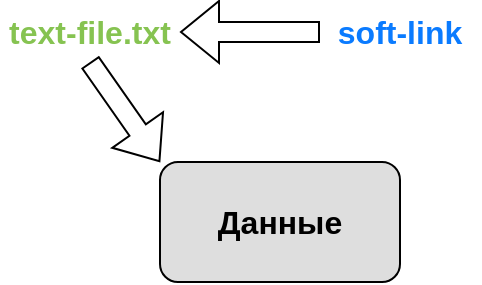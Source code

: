 <mxfile version="21.3.7" type="device">
  <diagram name="Страница 1" id="iQbyq5fuf7B05cyNNyje">
    <mxGraphModel dx="880" dy="544" grid="1" gridSize="10" guides="1" tooltips="1" connect="1" arrows="1" fold="1" page="1" pageScale="1" pageWidth="827" pageHeight="1169" math="0" shadow="0">
      <root>
        <mxCell id="0" />
        <mxCell id="1" parent="0" />
        <mxCell id="1rSZLXA4fahLaEwm1x6w-1" value="&lt;font color=&quot;#86c351&quot; style=&quot;font-size: 16px;&quot;&gt;&lt;b&gt;text-file.txt&lt;/b&gt;&lt;/font&gt;" style="text;html=1;strokeColor=none;fillColor=none;align=center;verticalAlign=middle;whiteSpace=wrap;rounded=0;" parent="1" vertex="1">
          <mxGeometry x="40" y="40" width="90" height="30" as="geometry" />
        </mxCell>
        <mxCell id="1rSZLXA4fahLaEwm1x6w-2" value="&lt;font color=&quot;#0a7bff&quot; style=&quot;font-size: 16px;&quot;&gt;&lt;b&gt;soft-link&lt;/b&gt;&lt;/font&gt;" style="text;html=1;strokeColor=none;fillColor=none;align=center;verticalAlign=middle;whiteSpace=wrap;rounded=0;" parent="1" vertex="1">
          <mxGeometry x="200" y="40" width="80" height="30" as="geometry" />
        </mxCell>
        <mxCell id="1rSZLXA4fahLaEwm1x6w-4" value="" style="shape=flexArrow;endArrow=classic;html=1;rounded=0;exitX=0;exitY=0.5;exitDx=0;exitDy=0;entryX=1;entryY=0.5;entryDx=0;entryDy=0;" parent="1" source="1rSZLXA4fahLaEwm1x6w-2" target="1rSZLXA4fahLaEwm1x6w-1" edge="1">
          <mxGeometry width="50" height="50" relative="1" as="geometry">
            <mxPoint x="390" y="300" as="sourcePoint" />
            <mxPoint x="440" y="250" as="targetPoint" />
          </mxGeometry>
        </mxCell>
        <mxCell id="1rSZLXA4fahLaEwm1x6w-5" value="" style="shape=flexArrow;endArrow=classic;html=1;rounded=0;exitX=0.5;exitY=1;exitDx=0;exitDy=0;entryX=0;entryY=0;entryDx=0;entryDy=0;" parent="1" source="1rSZLXA4fahLaEwm1x6w-1" target="IA_Fa1k9FNctdVC1F1Mr-2" edge="1">
          <mxGeometry width="50" height="50" relative="1" as="geometry">
            <mxPoint x="390" y="300" as="sourcePoint" />
            <mxPoint x="160" y="120" as="targetPoint" />
          </mxGeometry>
        </mxCell>
        <mxCell id="IA_Fa1k9FNctdVC1F1Mr-2" value="&lt;font color=&quot;#000000&quot; style=&quot;font-size: 16px;&quot;&gt;&lt;b&gt;Данные&lt;/b&gt;&lt;/font&gt;" style="rounded=1;whiteSpace=wrap;html=1;fillColor=#dedede;" vertex="1" parent="1">
          <mxGeometry x="120" y="120" width="120" height="60" as="geometry" />
        </mxCell>
      </root>
    </mxGraphModel>
  </diagram>
</mxfile>

